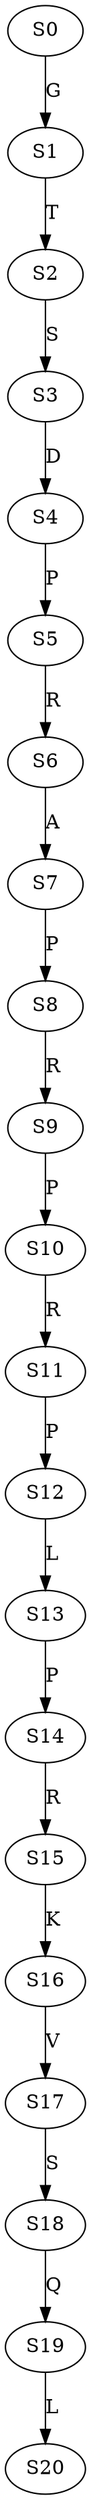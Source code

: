 strict digraph  {
	S0 -> S1 [ label = G ];
	S1 -> S2 [ label = T ];
	S2 -> S3 [ label = S ];
	S3 -> S4 [ label = D ];
	S4 -> S5 [ label = P ];
	S5 -> S6 [ label = R ];
	S6 -> S7 [ label = A ];
	S7 -> S8 [ label = P ];
	S8 -> S9 [ label = R ];
	S9 -> S10 [ label = P ];
	S10 -> S11 [ label = R ];
	S11 -> S12 [ label = P ];
	S12 -> S13 [ label = L ];
	S13 -> S14 [ label = P ];
	S14 -> S15 [ label = R ];
	S15 -> S16 [ label = K ];
	S16 -> S17 [ label = V ];
	S17 -> S18 [ label = S ];
	S18 -> S19 [ label = Q ];
	S19 -> S20 [ label = L ];
}

